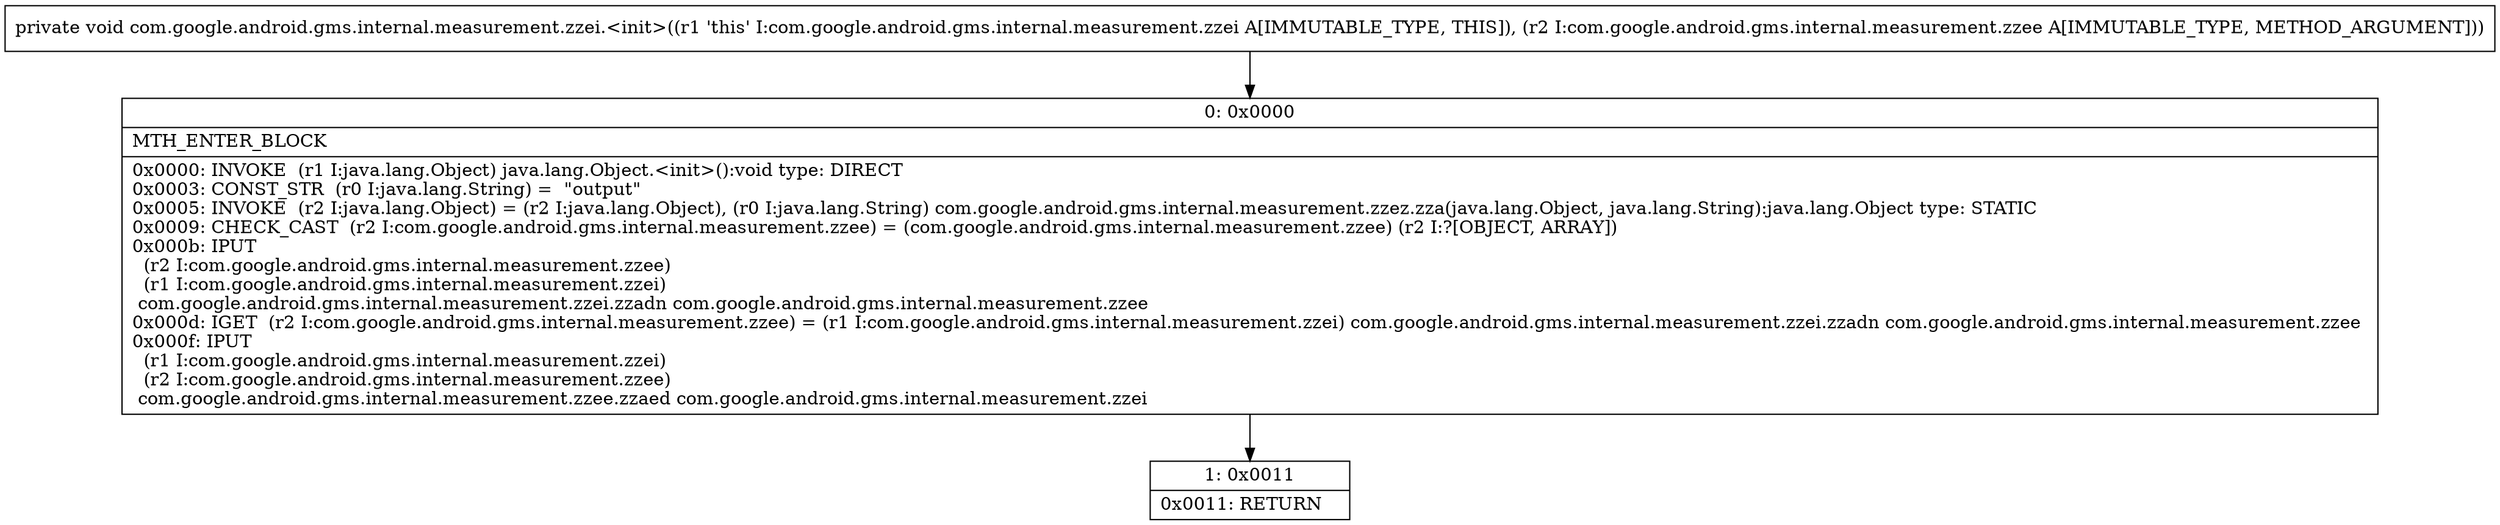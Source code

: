 digraph "CFG forcom.google.android.gms.internal.measurement.zzei.\<init\>(Lcom\/google\/android\/gms\/internal\/measurement\/zzee;)V" {
Node_0 [shape=record,label="{0\:\ 0x0000|MTH_ENTER_BLOCK\l|0x0000: INVOKE  (r1 I:java.lang.Object) java.lang.Object.\<init\>():void type: DIRECT \l0x0003: CONST_STR  (r0 I:java.lang.String) =  \"output\" \l0x0005: INVOKE  (r2 I:java.lang.Object) = (r2 I:java.lang.Object), (r0 I:java.lang.String) com.google.android.gms.internal.measurement.zzez.zza(java.lang.Object, java.lang.String):java.lang.Object type: STATIC \l0x0009: CHECK_CAST  (r2 I:com.google.android.gms.internal.measurement.zzee) = (com.google.android.gms.internal.measurement.zzee) (r2 I:?[OBJECT, ARRAY]) \l0x000b: IPUT  \l  (r2 I:com.google.android.gms.internal.measurement.zzee)\l  (r1 I:com.google.android.gms.internal.measurement.zzei)\l com.google.android.gms.internal.measurement.zzei.zzadn com.google.android.gms.internal.measurement.zzee \l0x000d: IGET  (r2 I:com.google.android.gms.internal.measurement.zzee) = (r1 I:com.google.android.gms.internal.measurement.zzei) com.google.android.gms.internal.measurement.zzei.zzadn com.google.android.gms.internal.measurement.zzee \l0x000f: IPUT  \l  (r1 I:com.google.android.gms.internal.measurement.zzei)\l  (r2 I:com.google.android.gms.internal.measurement.zzee)\l com.google.android.gms.internal.measurement.zzee.zzaed com.google.android.gms.internal.measurement.zzei \l}"];
Node_1 [shape=record,label="{1\:\ 0x0011|0x0011: RETURN   \l}"];
MethodNode[shape=record,label="{private void com.google.android.gms.internal.measurement.zzei.\<init\>((r1 'this' I:com.google.android.gms.internal.measurement.zzei A[IMMUTABLE_TYPE, THIS]), (r2 I:com.google.android.gms.internal.measurement.zzee A[IMMUTABLE_TYPE, METHOD_ARGUMENT])) }"];
MethodNode -> Node_0;
Node_0 -> Node_1;
}

